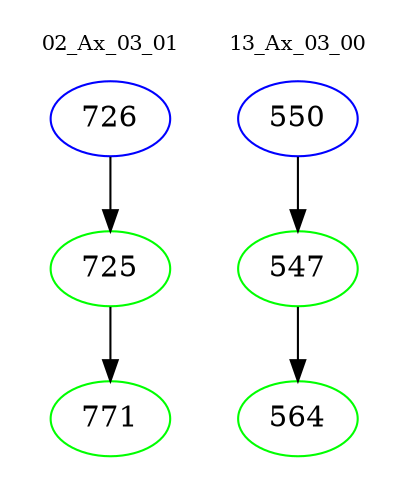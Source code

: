 digraph{
subgraph cluster_0 {
color = white
label = "02_Ax_03_01";
fontsize=10;
T0_726 [label="726", color="blue"]
T0_726 -> T0_725 [color="black"]
T0_725 [label="725", color="green"]
T0_725 -> T0_771 [color="black"]
T0_771 [label="771", color="green"]
}
subgraph cluster_1 {
color = white
label = "13_Ax_03_00";
fontsize=10;
T1_550 [label="550", color="blue"]
T1_550 -> T1_547 [color="black"]
T1_547 [label="547", color="green"]
T1_547 -> T1_564 [color="black"]
T1_564 [label="564", color="green"]
}
}

